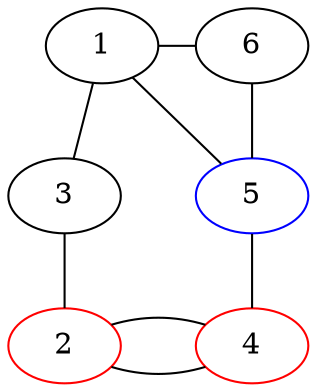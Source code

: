 graph {
  1 -- 3;
  1 -- 5;
  3 -- 2 [weight=5];
  5 -- 4 [weight=5];
  2 -- 4 [minlen=2];
  2 -- 4;
  1 -- 6;
  5 -- 6;

  {
    rank="same";
    1;
    6;

  }


  {
    rank="same";
    3;
    5;

  }


  {
    rank="max";
    2;
    4;

  }

  2 [color="red"];
  4 [color="red"];
  5 [color="blue"];

}
